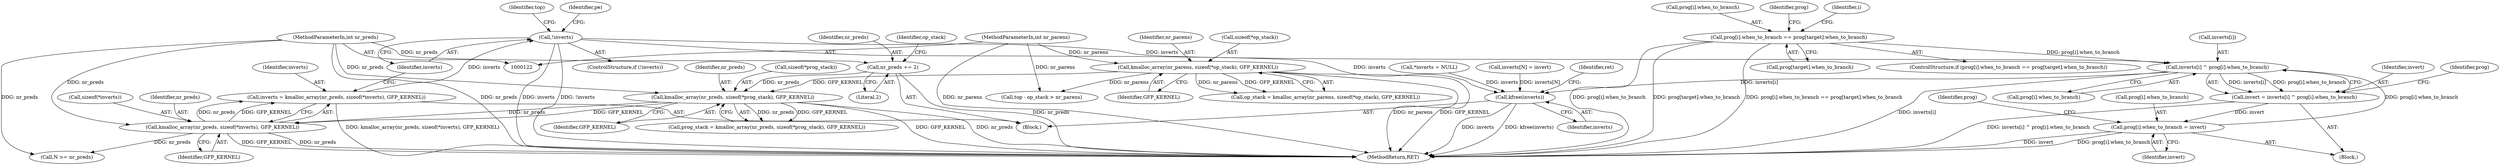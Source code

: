 digraph "0_linux_81f9c4e4177d31ced6f52a89bb70e93bfb77ca03_1@array" {
"1000583" [label="(Call,inverts[i] ^ prog[i].when_to_branch)"];
"1000202" [label="(Call,!inverts)"];
"1000193" [label="(Call,inverts = kmalloc_array(nr_preds, sizeof(*inverts), GFP_KERNEL))"];
"1000195" [label="(Call,kmalloc_array(nr_preds, sizeof(*inverts), GFP_KERNEL))"];
"1000177" [label="(Call,kmalloc_array(nr_preds, sizeof(*prog_stack), GFP_KERNEL))"];
"1000157" [label="(Call,nr_preds += 2)"];
"1000125" [label="(MethodParameterIn,int nr_preds)"];
"1000162" [label="(Call,kmalloc_array(nr_parens, sizeof(*op_stack), GFP_KERNEL))"];
"1000124" [label="(MethodParameterIn,int nr_parens)"];
"1000549" [label="(Call,prog[i].when_to_branch == prog[target].when_to_branch)"];
"1000592" [label="(Call,prog[i].when_to_branch = invert)"];
"1000581" [label="(Call,invert = inverts[i] ^ prog[i].when_to_branch)"];
"1000583" [label="(Call,inverts[i] ^ prog[i].when_to_branch)"];
"1000621" [label="(Call,kfree(inverts))"];
"1000175" [label="(Call,prog_stack = kmalloc_array(nr_preds, sizeof(*prog_stack), GFP_KERNEL))"];
"1000157" [label="(Call,nr_preds += 2)"];
"1000195" [label="(Call,kmalloc_array(nr_preds, sizeof(*inverts), GFP_KERNEL))"];
"1000555" [label="(Call,prog[target].when_to_branch)"];
"1000162" [label="(Call,kmalloc_array(nr_parens, sizeof(*op_stack), GFP_KERNEL))"];
"1000563" [label="(Identifier,prog)"];
"1000268" [label="(Call,N >= nr_preds)"];
"1000583" [label="(Call,inverts[i] ^ prog[i].when_to_branch)"];
"1000200" [label="(Identifier,GFP_KERNEL)"];
"1000549" [label="(Call,prog[i].when_to_branch == prog[target].when_to_branch)"];
"1000163" [label="(Identifier,nr_parens)"];
"1000621" [label="(Call,kfree(inverts))"];
"1000203" [label="(Identifier,inverts)"];
"1000161" [label="(Identifier,op_stack)"];
"1000622" [label="(Identifier,inverts)"];
"1000129" [label="(Block,)"];
"1000177" [label="(Call,kmalloc_array(nr_preds, sizeof(*prog_stack), GFP_KERNEL))"];
"1000538" [label="(Identifier,i)"];
"1000598" [label="(Identifier,invert)"];
"1000206" [label="(Identifier,pe)"];
"1000164" [label="(Call,sizeof(*op_stack))"];
"1000160" [label="(Call,op_stack = kmalloc_array(nr_parens, sizeof(*op_stack), GFP_KERNEL))"];
"1000626" [label="(MethodReturn,RET)"];
"1000202" [label="(Call,!inverts)"];
"1000197" [label="(Call,sizeof(*inverts))"];
"1000580" [label="(Block,)"];
"1000193" [label="(Call,inverts = kmalloc_array(nr_preds, sizeof(*inverts), GFP_KERNEL))"];
"1000196" [label="(Identifier,nr_preds)"];
"1000582" [label="(Identifier,invert)"];
"1000201" [label="(ControlStructure,if (!inverts))"];
"1000125" [label="(MethodParameterIn,int nr_preds)"];
"1000178" [label="(Identifier,nr_preds)"];
"1000158" [label="(Identifier,nr_preds)"];
"1000241" [label="(Call,top - op_stack > nr_parens)"];
"1000212" [label="(Identifier,top)"];
"1000604" [label="(Identifier,prog)"];
"1000167" [label="(Identifier,GFP_KERNEL)"];
"1000137" [label="(Call,*inverts = NULL)"];
"1000593" [label="(Call,prog[i].when_to_branch)"];
"1000587" [label="(Call,prog[i].when_to_branch)"];
"1000592" [label="(Call,prog[i].when_to_branch = invert)"];
"1000548" [label="(ControlStructure,if (prog[i].when_to_branch == prog[target].when_to_branch))"];
"1000550" [label="(Call,prog[i].when_to_branch)"];
"1000159" [label="(Literal,2)"];
"1000279" [label="(Call,inverts[N] = invert)"];
"1000625" [label="(Identifier,ret)"];
"1000182" [label="(Identifier,GFP_KERNEL)"];
"1000194" [label="(Identifier,inverts)"];
"1000179" [label="(Call,sizeof(*prog_stack))"];
"1000584" [label="(Call,inverts[i])"];
"1000124" [label="(MethodParameterIn,int nr_parens)"];
"1000595" [label="(Identifier,prog)"];
"1000581" [label="(Call,invert = inverts[i] ^ prog[i].when_to_branch)"];
"1000583" -> "1000581"  [label="AST: "];
"1000583" -> "1000587"  [label="CFG: "];
"1000584" -> "1000583"  [label="AST: "];
"1000587" -> "1000583"  [label="AST: "];
"1000581" -> "1000583"  [label="CFG: "];
"1000583" -> "1000626"  [label="DDG: inverts[i]"];
"1000583" -> "1000581"  [label="DDG: inverts[i]"];
"1000583" -> "1000581"  [label="DDG: prog[i].when_to_branch"];
"1000202" -> "1000583"  [label="DDG: inverts"];
"1000549" -> "1000583"  [label="DDG: prog[i].when_to_branch"];
"1000592" -> "1000583"  [label="DDG: prog[i].when_to_branch"];
"1000583" -> "1000621"  [label="DDG: inverts[i]"];
"1000202" -> "1000201"  [label="AST: "];
"1000202" -> "1000203"  [label="CFG: "];
"1000203" -> "1000202"  [label="AST: "];
"1000206" -> "1000202"  [label="CFG: "];
"1000212" -> "1000202"  [label="CFG: "];
"1000202" -> "1000626"  [label="DDG: inverts"];
"1000202" -> "1000626"  [label="DDG: !inverts"];
"1000193" -> "1000202"  [label="DDG: inverts"];
"1000202" -> "1000621"  [label="DDG: inverts"];
"1000193" -> "1000129"  [label="AST: "];
"1000193" -> "1000195"  [label="CFG: "];
"1000194" -> "1000193"  [label="AST: "];
"1000195" -> "1000193"  [label="AST: "];
"1000203" -> "1000193"  [label="CFG: "];
"1000193" -> "1000626"  [label="DDG: kmalloc_array(nr_preds, sizeof(*inverts), GFP_KERNEL)"];
"1000195" -> "1000193"  [label="DDG: nr_preds"];
"1000195" -> "1000193"  [label="DDG: GFP_KERNEL"];
"1000195" -> "1000200"  [label="CFG: "];
"1000196" -> "1000195"  [label="AST: "];
"1000197" -> "1000195"  [label="AST: "];
"1000200" -> "1000195"  [label="AST: "];
"1000195" -> "1000626"  [label="DDG: GFP_KERNEL"];
"1000195" -> "1000626"  [label="DDG: nr_preds"];
"1000177" -> "1000195"  [label="DDG: nr_preds"];
"1000177" -> "1000195"  [label="DDG: GFP_KERNEL"];
"1000125" -> "1000195"  [label="DDG: nr_preds"];
"1000195" -> "1000268"  [label="DDG: nr_preds"];
"1000177" -> "1000175"  [label="AST: "];
"1000177" -> "1000182"  [label="CFG: "];
"1000178" -> "1000177"  [label="AST: "];
"1000179" -> "1000177"  [label="AST: "];
"1000182" -> "1000177"  [label="AST: "];
"1000175" -> "1000177"  [label="CFG: "];
"1000177" -> "1000626"  [label="DDG: GFP_KERNEL"];
"1000177" -> "1000626"  [label="DDG: nr_preds"];
"1000177" -> "1000175"  [label="DDG: nr_preds"];
"1000177" -> "1000175"  [label="DDG: GFP_KERNEL"];
"1000157" -> "1000177"  [label="DDG: nr_preds"];
"1000125" -> "1000177"  [label="DDG: nr_preds"];
"1000162" -> "1000177"  [label="DDG: GFP_KERNEL"];
"1000157" -> "1000129"  [label="AST: "];
"1000157" -> "1000159"  [label="CFG: "];
"1000158" -> "1000157"  [label="AST: "];
"1000159" -> "1000157"  [label="AST: "];
"1000161" -> "1000157"  [label="CFG: "];
"1000157" -> "1000626"  [label="DDG: nr_preds"];
"1000125" -> "1000157"  [label="DDG: nr_preds"];
"1000125" -> "1000122"  [label="AST: "];
"1000125" -> "1000626"  [label="DDG: nr_preds"];
"1000125" -> "1000268"  [label="DDG: nr_preds"];
"1000162" -> "1000160"  [label="AST: "];
"1000162" -> "1000167"  [label="CFG: "];
"1000163" -> "1000162"  [label="AST: "];
"1000164" -> "1000162"  [label="AST: "];
"1000167" -> "1000162"  [label="AST: "];
"1000160" -> "1000162"  [label="CFG: "];
"1000162" -> "1000626"  [label="DDG: GFP_KERNEL"];
"1000162" -> "1000626"  [label="DDG: nr_parens"];
"1000162" -> "1000160"  [label="DDG: nr_parens"];
"1000162" -> "1000160"  [label="DDG: GFP_KERNEL"];
"1000124" -> "1000162"  [label="DDG: nr_parens"];
"1000162" -> "1000241"  [label="DDG: nr_parens"];
"1000124" -> "1000122"  [label="AST: "];
"1000124" -> "1000626"  [label="DDG: nr_parens"];
"1000124" -> "1000241"  [label="DDG: nr_parens"];
"1000549" -> "1000548"  [label="AST: "];
"1000549" -> "1000555"  [label="CFG: "];
"1000550" -> "1000549"  [label="AST: "];
"1000555" -> "1000549"  [label="AST: "];
"1000538" -> "1000549"  [label="CFG: "];
"1000563" -> "1000549"  [label="CFG: "];
"1000549" -> "1000626"  [label="DDG: prog[i].when_to_branch"];
"1000549" -> "1000626"  [label="DDG: prog[target].when_to_branch"];
"1000549" -> "1000626"  [label="DDG: prog[i].when_to_branch == prog[target].when_to_branch"];
"1000592" -> "1000580"  [label="AST: "];
"1000592" -> "1000598"  [label="CFG: "];
"1000593" -> "1000592"  [label="AST: "];
"1000598" -> "1000592"  [label="AST: "];
"1000604" -> "1000592"  [label="CFG: "];
"1000592" -> "1000626"  [label="DDG: invert"];
"1000592" -> "1000626"  [label="DDG: prog[i].when_to_branch"];
"1000581" -> "1000592"  [label="DDG: invert"];
"1000581" -> "1000580"  [label="AST: "];
"1000582" -> "1000581"  [label="AST: "];
"1000595" -> "1000581"  [label="CFG: "];
"1000581" -> "1000626"  [label="DDG: inverts[i] ^ prog[i].when_to_branch"];
"1000621" -> "1000129"  [label="AST: "];
"1000621" -> "1000622"  [label="CFG: "];
"1000622" -> "1000621"  [label="AST: "];
"1000625" -> "1000621"  [label="CFG: "];
"1000621" -> "1000626"  [label="DDG: inverts"];
"1000621" -> "1000626"  [label="DDG: kfree(inverts)"];
"1000279" -> "1000621"  [label="DDG: inverts[N]"];
"1000137" -> "1000621"  [label="DDG: inverts"];
}

